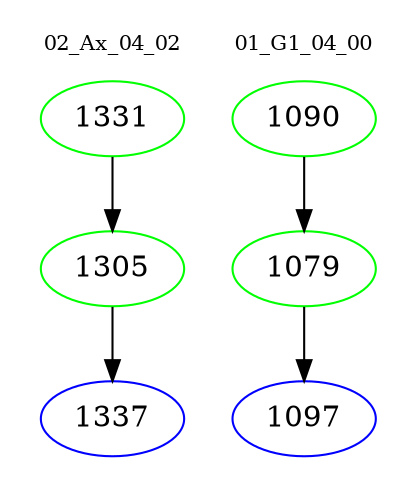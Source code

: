 digraph{
subgraph cluster_0 {
color = white
label = "02_Ax_04_02";
fontsize=10;
T0_1331 [label="1331", color="green"]
T0_1331 -> T0_1305 [color="black"]
T0_1305 [label="1305", color="green"]
T0_1305 -> T0_1337 [color="black"]
T0_1337 [label="1337", color="blue"]
}
subgraph cluster_1 {
color = white
label = "01_G1_04_00";
fontsize=10;
T1_1090 [label="1090", color="green"]
T1_1090 -> T1_1079 [color="black"]
T1_1079 [label="1079", color="green"]
T1_1079 -> T1_1097 [color="black"]
T1_1097 [label="1097", color="blue"]
}
}
